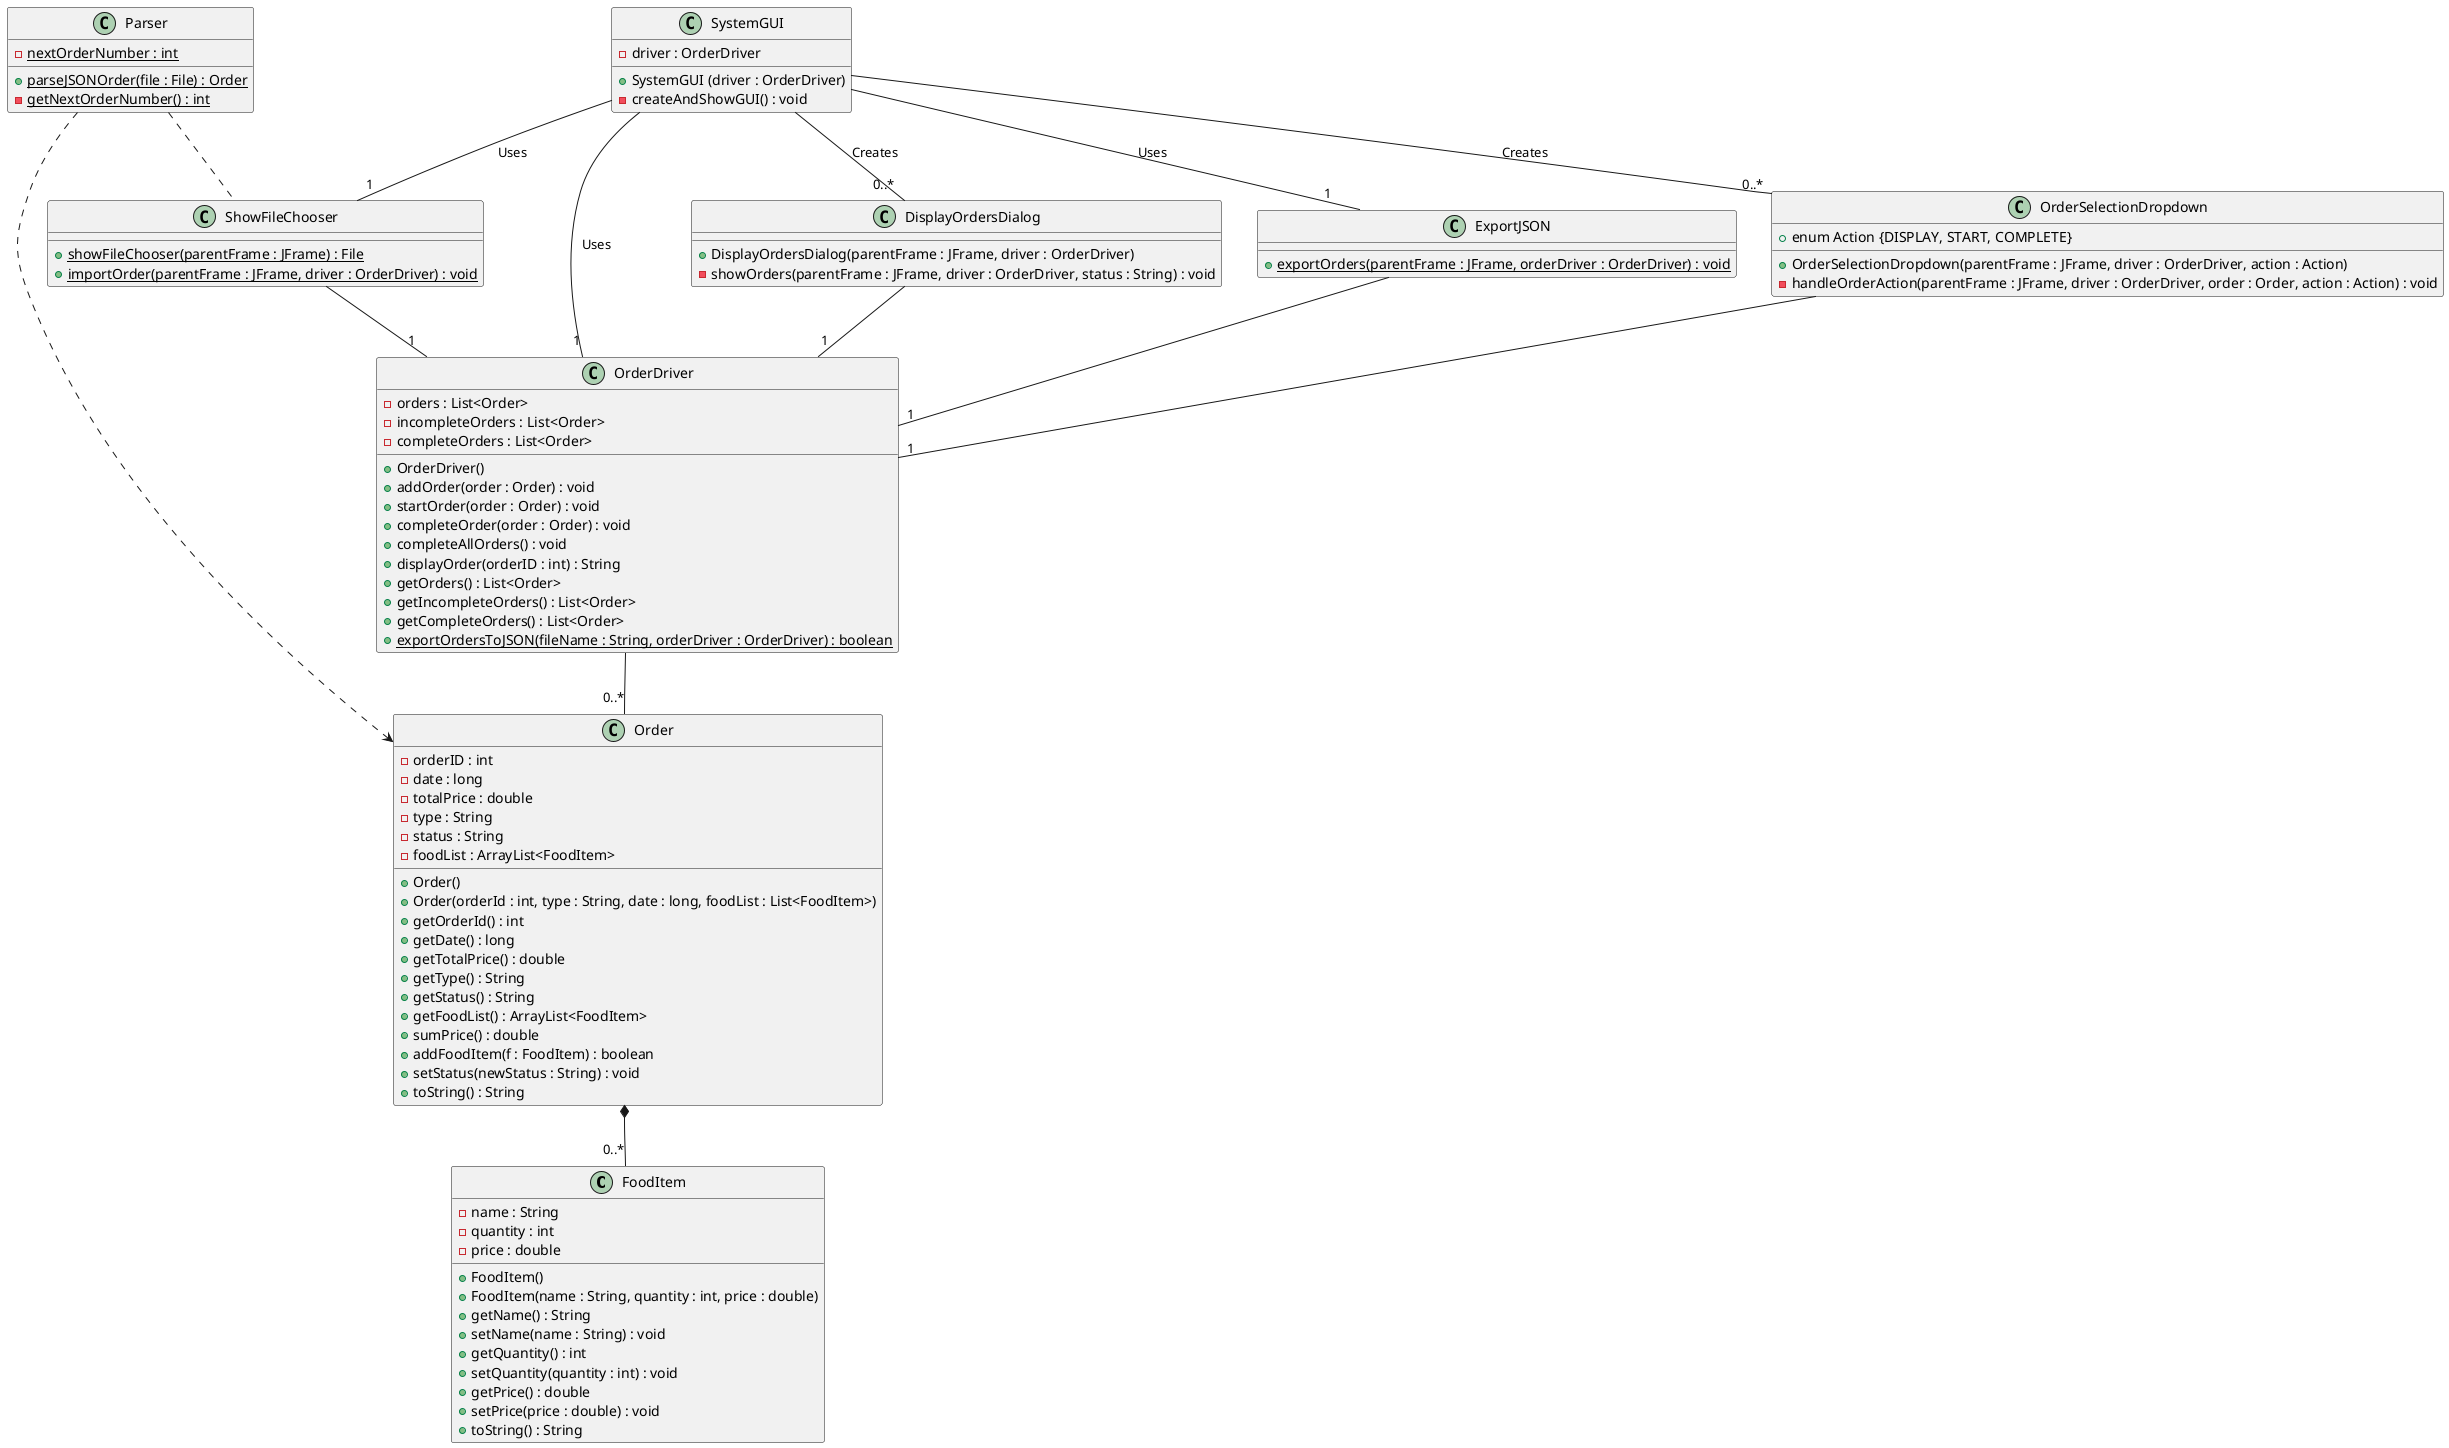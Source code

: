 @startuml
'https://plantuml.com/class-diagram

class FoodItem {
- name : String
- quantity : int
- price : double

+ FoodItem()
+ FoodItem(name : String, quantity : int, price : double)
+ getName() : String
+ setName(name : String) : void
+ getQuantity() : int
+ setQuantity(quantity : int) : void
+ getPrice() : double
+ setPrice(price : double) : void
+ toString() : String
}

class Order {
- orderID : int
- date : long
- totalPrice : double
- type : String
- status : String
- foodList : ArrayList<FoodItem>

+ Order()
+ Order(orderId : int, type : String, date : long, foodList : List<FoodItem>)
+ getOrderId() : int
+ getDate() : long
+ getTotalPrice() : double
+ getType() : String
+ getStatus() : String
+ getFoodList() : ArrayList<FoodItem>
+ sumPrice() : double
+ addFoodItem(f : FoodItem) : boolean
+ setStatus(newStatus : String) : void
+ toString() : String
}

class Parser {
- {static} nextOrderNumber : int
+ {static} parseJSONOrder(file : File) : Order
- {static} getNextOrderNumber() : int
}

class OrderDriver {
- orders : List<Order>
- incompleteOrders : List<Order>
- completeOrders : List<Order>

+ OrderDriver()
+ addOrder(order : Order) : void
+ startOrder(order : Order) : void
+ completeOrder(order : Order) : void
+ completeAllOrders() : void
+ displayOrder(orderID : int) : String
+ getOrders() : List<Order>
+ getIncompleteOrders() : List<Order>
+ getCompleteOrders() : List<Order>
+ {static} exportOrdersToJSON(fileName : String, orderDriver : OrderDriver) : boolean
}

class SystemGUI {
- driver : OrderDriver
+ SystemGUI (driver : OrderDriver)
- createAndShowGUI() : void
}

class ShowFileChooser {
+ {static} showFileChooser(parentFrame : JFrame) : File
+ {static} importOrder(parentFrame : JFrame, driver : OrderDriver) : void
}

class DisplayOrdersDialog{
+ DisplayOrdersDialog(parentFrame : JFrame, driver : OrderDriver)
- showOrders(parentFrame : JFrame, driver : OrderDriver, status : String) : void
}

class ExportJSON{
+ {static} exportOrders(parentFrame : JFrame, orderDriver : OrderDriver) : void
}

class OrderSelectionDropdown{
+ OrderSelectionDropdown(parentFrame : JFrame, driver : OrderDriver, action : Action)
- handleOrderAction(parentFrame : JFrame, driver : OrderDriver, order : Order, action : Action) : void
+ enum Action {DISPLAY, START, COMPLETE}
}

SystemGUI -- "1" OrderDriver : Uses
SystemGUI -- "0..*" DisplayOrdersDialog : Creates
SystemGUI -- "0..*" OrderSelectionDropdown : Creates
SystemGUI -- "1" ShowFileChooser : Uses
SystemGUI -- "1" ExportJSON : Uses

DisplayOrdersDialog -- "1" OrderDriver
OrderSelectionDropdown -- "1" OrderDriver
ShowFileChooser -- "1" OrderDriver
ExportJSON -- "1" OrderDriver

OrderDriver -- "0..*" Order
Order *-- "0..*" FoodItem

Parser ..> Order
Parser .. ShowFileChooser

SystemGUI -[hidden]-> OrderDriver
OrderDriver -[hidden]-> Order
Order -[hidden]-> FoodItem

@enduml